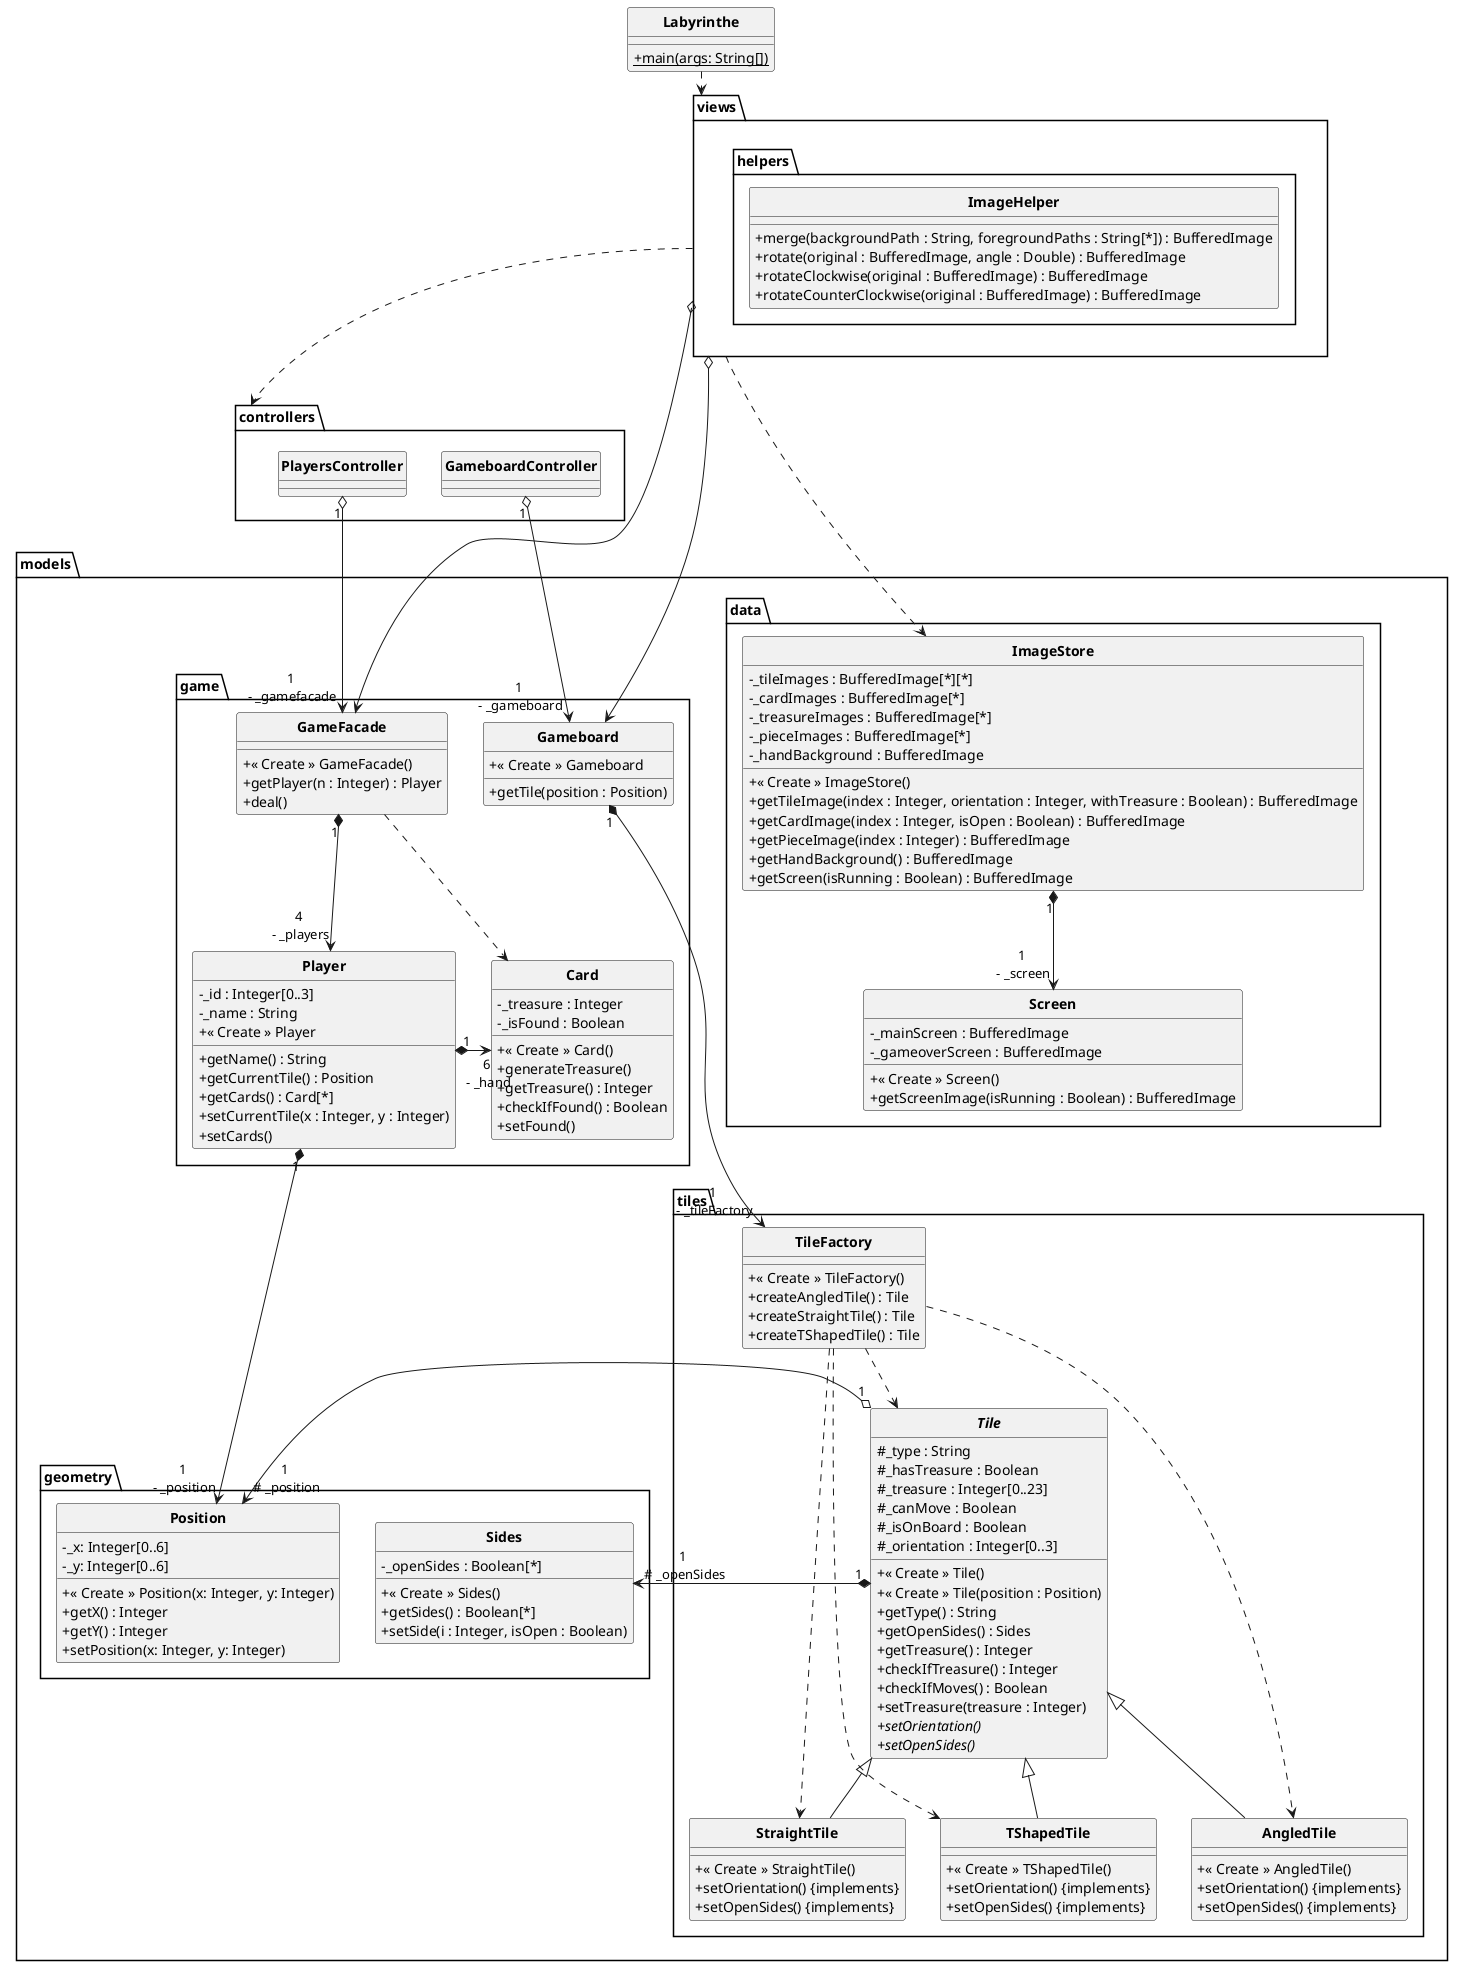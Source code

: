 @startuml Labyrinthe

skinparam style strictuml
skinparam classAttributeIconSize 0
skinparam classFontStyle Bold
hide enum methods

class Labyrinthe
{
    + {static} main(args: String[])
}

package views
{
	package helpers {
		'classe fournie :
		class ImageHelper {
			+ merge(backgroundPath : String, foregroundPaths : String[*]) : BufferedImage
			+ rotate(original : BufferedImage, angle : Double) : BufferedImage
			+ rotateClockwise(original : BufferedImage) : BufferedImage
			+ rotateCounterClockwise(original : BufferedImage) : BufferedImage
		}
	}
}

package controllers
{
    class PlayersController {}

    class GameboardController {}
}

package models
{
	package tiles {
		class TileFactory {
			+ « Create » TileFactory()
			+ createAngledTile() : Tile
			+ createStraightTile() : Tile
			+ createTShapedTile() : Tile
		}

		abstract class Tile {
			# _type : String
			# _hasTreasure : Boolean
			# _treasure : Integer[0..23]
			# _canMove : Boolean
			# _isOnBoard : Boolean
			# _orientation : Integer[0..3]
			+ « Create » Tile()
			+ « Create » Tile(position : Position)
			+ getType() : String
			'récupérer les voies de passage :
			+ getOpenSides() : Sides
			+ getTreasure() : Integer
			+ checkIfTreasure() : Integer
			+ checkIfMoves() : Boolean
			+ setTreasure(treasure : Integer)
			+ {abstract} setOrientation()
			+ {abstract} setOpenSides()
		}
		class AngledTile extends Tile {
			+ « Create » AngledTile()
			+ setOrientation() {implements}
			+ setOpenSides() {implements}
		}
		class StraightTile extends Tile {
			+ « Create » StraightTile()
			+ setOrientation() {implements}
			+ setOpenSides() {implements}
		}
		class TShapedTile extends Tile {
			+ « Create » TShapedTile()
			+ setOrientation() {implements}
			+ setOpenSides() {implements}
		}
	}

	package geometry {
		class Sides {
			- _openSides : Boolean[*]
			+ « Create » Sides()
			+ getSides() : Boolean[*]
			+ setSide(i : Integer, isOpen : Boolean)
		}

		class Position {
			- _x: Integer[0..6]
			- _y: Integer[0..6]
			+ « Create » Position(x: Integer, y: Integer)
			+ getX() : Integer
			+ getY() : Integer
			+ setPosition(x: Integer, y: Integer)
		}
	}

	package game {

		class GameFacade {
            + « Create » GameFacade()
            'On instancie les cartes et on fait l'attribution ici
            + getPlayer(n : Integer) : Player
            + deal()
		}

		class Gameboard {
            + « Create » Gameboard
            'Et pour la tuile libre ? (-1, -1) ?
            + getTile(position : Position)
		}
		'class Hallway {}

		class Card {
		    - _treasure : Integer
		    ' si l'objectif est rempli
			- _isFound : Boolean
			' génération du trésor aléatoire, dans la limite des trésors encore disponibles
			+ « Create » Card()
			+ generateTreasure()
            + getTreasure() : Integer
            + checkIfFound() : Boolean
            ' Un trésor trouvé ne peut pas être re-caché, on ne peut donc pas remettre isFound à false
            + setFound()
		}

		class Player {
			- _id : Integer[0..3]
			- _name : String
			+ « Create » Player
			+ getName() : String
			+ getCurrentTile() : Position
			+ getCards() : Card[*]
			+ setCurrentTile(x : Integer, y : Integer)
			+ setCards()
		}
    }

    package data {
		class ImageStore {
			'pour chaque tuile, ses positions :
			- _tileImages : BufferedImage[*][*]
			 'recto et verso de la carte, sans dessin :
			- _cardImages : BufferedImage[*]
			'à superposer avec les tuiles et les cartes :
			- _treasureImages : BufferedImage[*]
			'4 pions de couleurs différentes :
			- _pieceImages : BufferedImage[*]
			'zone joueur :
			- _handBackground : BufferedImage
			+ « Create » ImageStore()
			+ getTileImage(index : Integer, orientation : Integer, withTreasure : Boolean) : BufferedImage
			+ getCardImage(index : Integer, isOpen : Boolean) : BufferedImage
			+ getPieceImage(index : Integer) : BufferedImage
			+ getHandBackground() : BufferedImage
			+ getScreen(isRunning : Boolean) : BufferedImage
		}

		class Screen {
			- _mainScreen : BufferedImage
			- _gameoverScreen : BufferedImage
			+ « Create » Screen()
			'si le jeu est toujours en cours, retourner l'écran principal :
			+ getScreenImage(isRunning : Boolean) : BufferedImage
		}
	}
}

Labyrinthe ..> views
views ....> ImageStore
views o--> GameFacade
views o--> Gameboard
views .> controllers
PlayersController "1" o--> "1\n - _gamefacade" GameFacade
GameboardController "1" o--> "1\n - _gameboard" Gameboard

'Gameboard "1" *--> "6\n _hallways" Hallway
Gameboard "1" *---> "1\n - _tileFactory" TileFactory
Player "1" *-> "6\n - _hand" Card
Player "1" *--> "1\n - _position" Position
GameFacade "1" *--> "4\n - _players" Player
GameFacade ..> Card
ImageStore "1" *--> "1\n - _screen" Screen
Tile "1" o-> "1\n # _position" Position
Tile "1" *-> "1\n # _openSides" Sides
TileFactory ..> AngledTile
TileFactory ..> StraightTile
TileFactory ..> TShapedTile
TileFactory ..> Tile
@enduml
